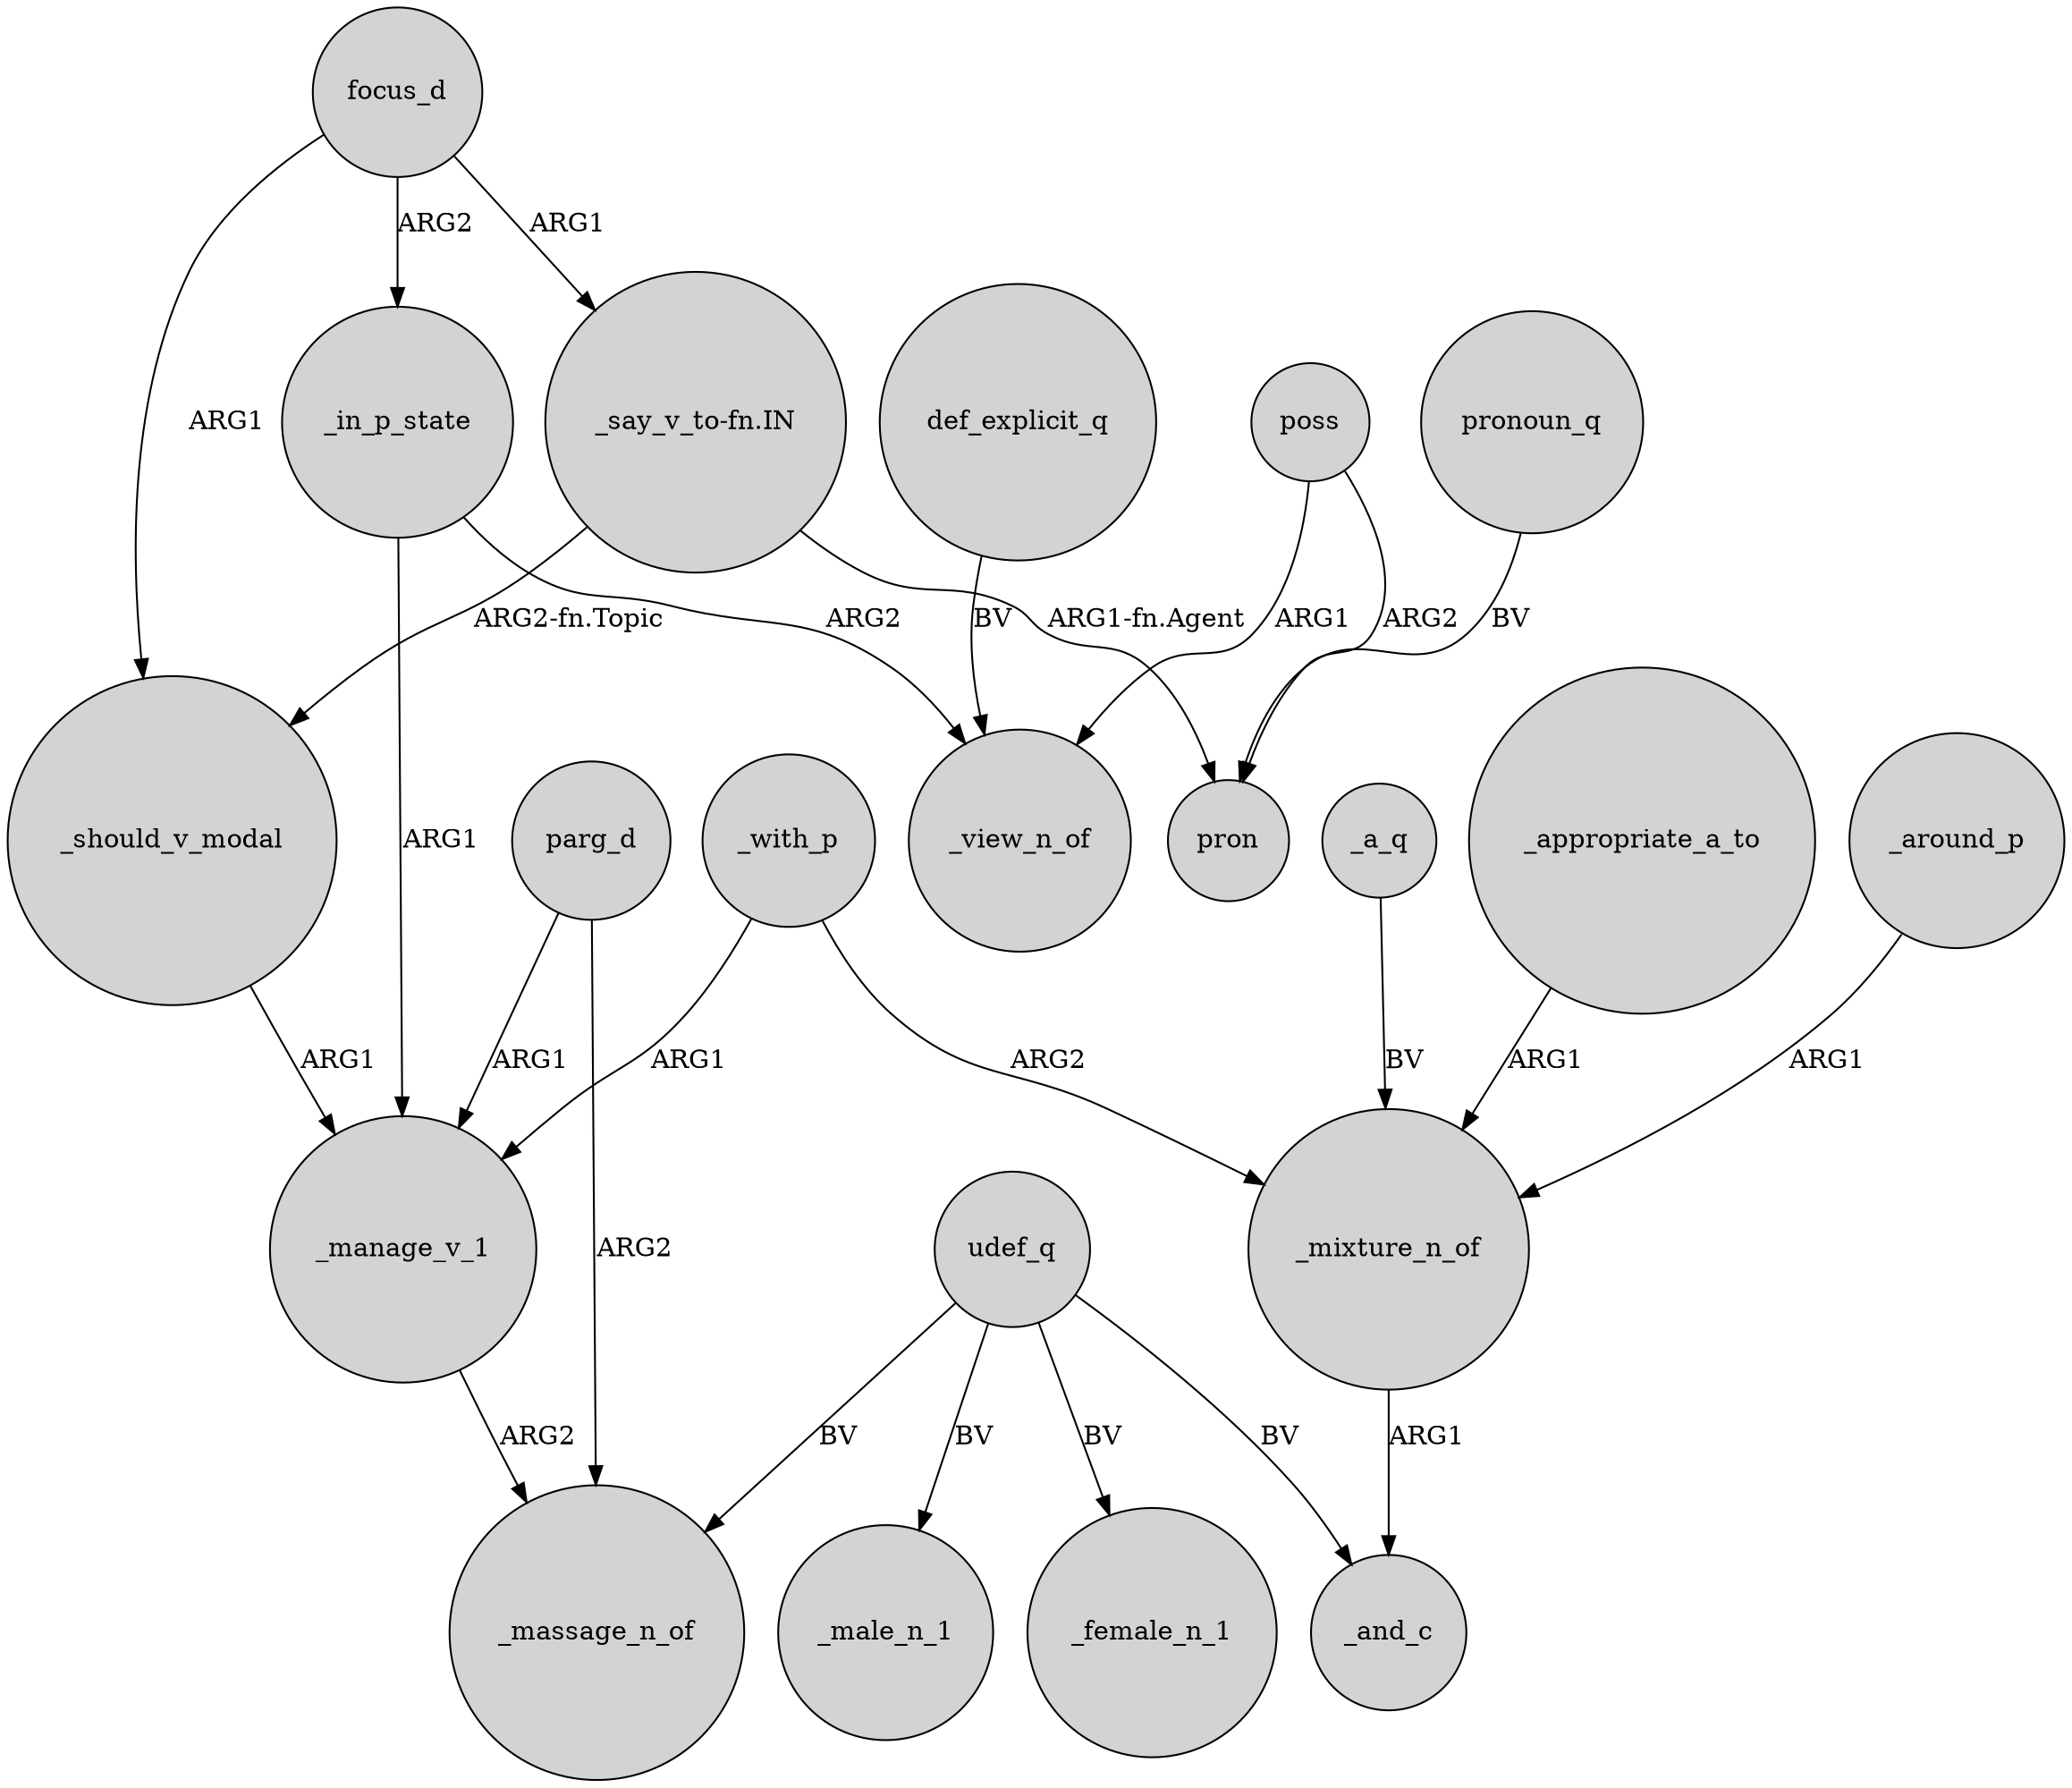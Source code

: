 digraph {
	node [shape=circle style=filled]
	parg_d -> _massage_n_of [label=ARG2]
	poss -> pron [label=ARG2]
	_manage_v_1 -> _massage_n_of [label=ARG2]
	focus_d -> _in_p_state [label=ARG2]
	parg_d -> _manage_v_1 [label=ARG1]
	_around_p -> _mixture_n_of [label=ARG1]
	_in_p_state -> _manage_v_1 [label=ARG1]
	_with_p -> _mixture_n_of [label=ARG2]
	udef_q -> _male_n_1 [label=BV]
	udef_q -> _massage_n_of [label=BV]
	poss -> _view_n_of [label=ARG1]
	"_say_v_to-fn.IN" -> _should_v_modal [label="ARG2-fn.Topic"]
	_a_q -> _mixture_n_of [label=BV]
	pronoun_q -> pron [label=BV]
	focus_d -> _should_v_modal [label=ARG1]
	_should_v_modal -> _manage_v_1 [label=ARG1]
	def_explicit_q -> _view_n_of [label=BV]
	udef_q -> _female_n_1 [label=BV]
	_in_p_state -> _view_n_of [label=ARG2]
	_appropriate_a_to -> _mixture_n_of [label=ARG1]
	"_say_v_to-fn.IN" -> pron [label="ARG1-fn.Agent"]
	_mixture_n_of -> _and_c [label=ARG1]
	_with_p -> _manage_v_1 [label=ARG1]
	udef_q -> _and_c [label=BV]
	focus_d -> "_say_v_to-fn.IN" [label=ARG1]
}
